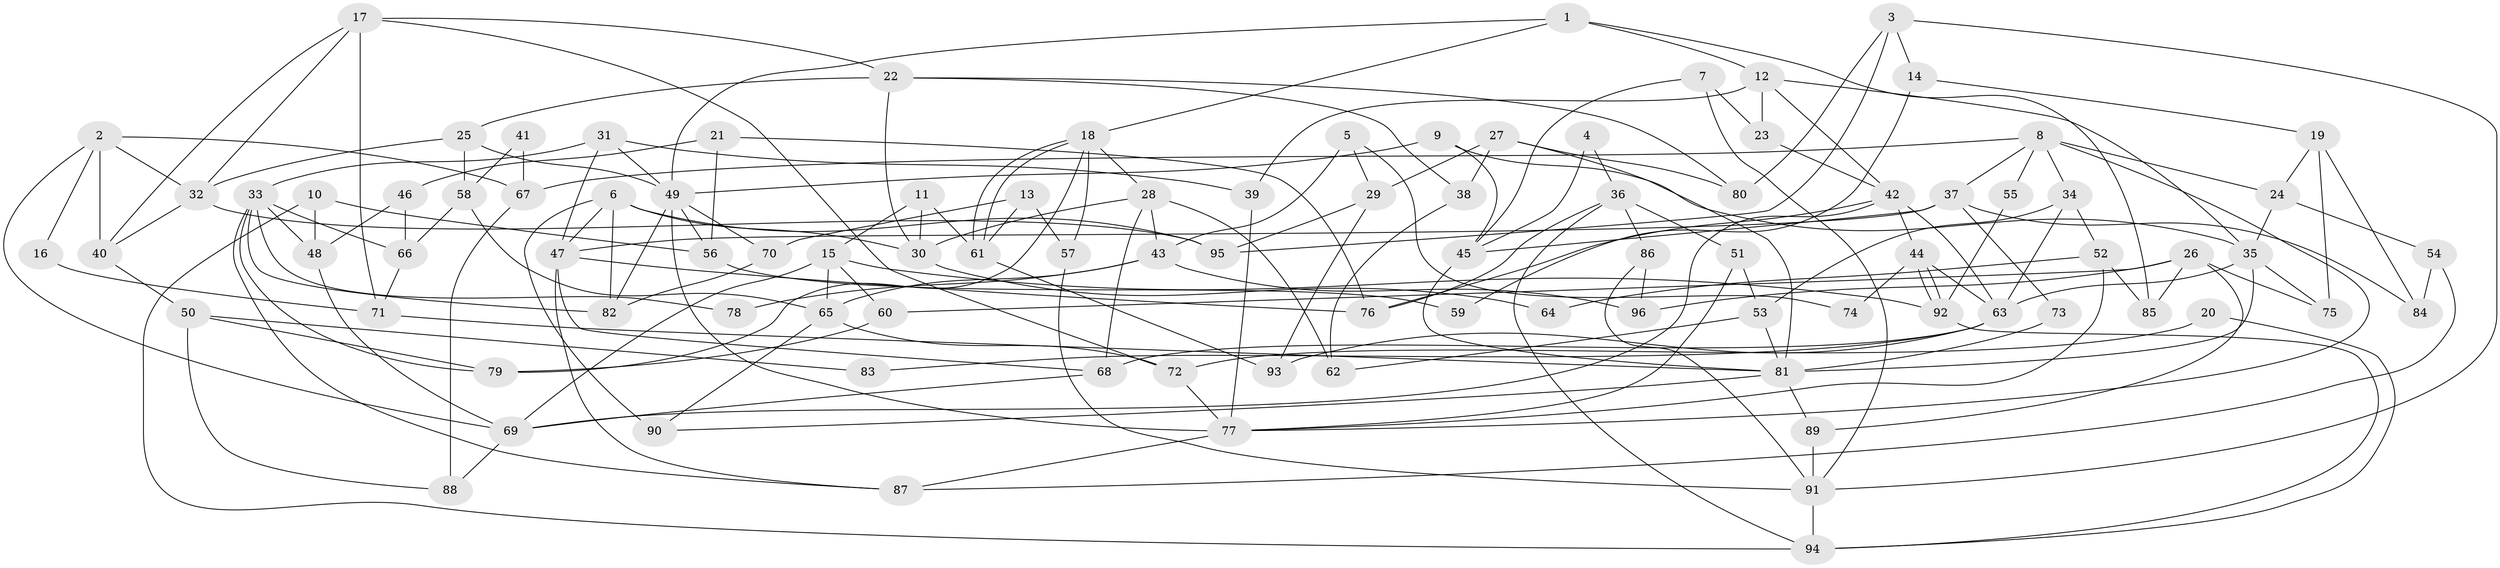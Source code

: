// coarse degree distribution, {4: 0.23684210526315788, 5: 0.15789473684210525, 2: 0.10526315789473684, 3: 0.15789473684210525, 6: 0.13157894736842105, 7: 0.10526315789473684, 12: 0.02631578947368421, 14: 0.02631578947368421, 9: 0.05263157894736842}
// Generated by graph-tools (version 1.1) at 2025/53/03/04/25 21:53:36]
// undirected, 96 vertices, 192 edges
graph export_dot {
graph [start="1"]
  node [color=gray90,style=filled];
  1;
  2;
  3;
  4;
  5;
  6;
  7;
  8;
  9;
  10;
  11;
  12;
  13;
  14;
  15;
  16;
  17;
  18;
  19;
  20;
  21;
  22;
  23;
  24;
  25;
  26;
  27;
  28;
  29;
  30;
  31;
  32;
  33;
  34;
  35;
  36;
  37;
  38;
  39;
  40;
  41;
  42;
  43;
  44;
  45;
  46;
  47;
  48;
  49;
  50;
  51;
  52;
  53;
  54;
  55;
  56;
  57;
  58;
  59;
  60;
  61;
  62;
  63;
  64;
  65;
  66;
  67;
  68;
  69;
  70;
  71;
  72;
  73;
  74;
  75;
  76;
  77;
  78;
  79;
  80;
  81;
  82;
  83;
  84;
  85;
  86;
  87;
  88;
  89;
  90;
  91;
  92;
  93;
  94;
  95;
  96;
  1 -- 18;
  1 -- 12;
  1 -- 49;
  1 -- 85;
  2 -- 69;
  2 -- 40;
  2 -- 16;
  2 -- 32;
  2 -- 67;
  3 -- 91;
  3 -- 95;
  3 -- 14;
  3 -- 80;
  4 -- 36;
  4 -- 45;
  5 -- 29;
  5 -- 43;
  5 -- 74;
  6 -- 47;
  6 -- 82;
  6 -- 30;
  6 -- 90;
  6 -- 95;
  7 -- 45;
  7 -- 23;
  7 -- 91;
  8 -- 77;
  8 -- 34;
  8 -- 24;
  8 -- 37;
  8 -- 55;
  8 -- 67;
  9 -- 45;
  9 -- 35;
  9 -- 49;
  10 -- 48;
  10 -- 94;
  10 -- 56;
  11 -- 30;
  11 -- 61;
  11 -- 15;
  12 -- 42;
  12 -- 35;
  12 -- 23;
  12 -- 39;
  13 -- 57;
  13 -- 61;
  13 -- 70;
  14 -- 19;
  14 -- 59;
  15 -- 69;
  15 -- 60;
  15 -- 65;
  15 -- 92;
  16 -- 71;
  17 -- 32;
  17 -- 72;
  17 -- 22;
  17 -- 40;
  17 -- 71;
  18 -- 61;
  18 -- 61;
  18 -- 28;
  18 -- 57;
  18 -- 79;
  19 -- 75;
  19 -- 84;
  19 -- 24;
  20 -- 94;
  20 -- 72;
  21 -- 46;
  21 -- 56;
  21 -- 76;
  22 -- 38;
  22 -- 25;
  22 -- 30;
  22 -- 80;
  23 -- 42;
  24 -- 35;
  24 -- 54;
  25 -- 49;
  25 -- 32;
  25 -- 58;
  26 -- 89;
  26 -- 60;
  26 -- 75;
  26 -- 85;
  26 -- 96;
  27 -- 80;
  27 -- 81;
  27 -- 29;
  27 -- 38;
  28 -- 30;
  28 -- 68;
  28 -- 43;
  28 -- 62;
  29 -- 95;
  29 -- 93;
  30 -- 64;
  31 -- 49;
  31 -- 33;
  31 -- 39;
  31 -- 47;
  32 -- 40;
  32 -- 95;
  33 -- 87;
  33 -- 82;
  33 -- 48;
  33 -- 66;
  33 -- 78;
  33 -- 79;
  34 -- 63;
  34 -- 52;
  34 -- 53;
  35 -- 81;
  35 -- 63;
  35 -- 75;
  36 -- 94;
  36 -- 76;
  36 -- 51;
  36 -- 86;
  37 -- 47;
  37 -- 45;
  37 -- 73;
  37 -- 84;
  38 -- 62;
  39 -- 77;
  40 -- 50;
  41 -- 58;
  41 -- 67;
  42 -- 76;
  42 -- 63;
  42 -- 44;
  42 -- 69;
  43 -- 65;
  43 -- 78;
  43 -- 96;
  44 -- 92;
  44 -- 92;
  44 -- 63;
  44 -- 74;
  45 -- 81;
  46 -- 48;
  46 -- 66;
  47 -- 68;
  47 -- 76;
  47 -- 87;
  48 -- 69;
  49 -- 56;
  49 -- 70;
  49 -- 77;
  49 -- 82;
  50 -- 79;
  50 -- 83;
  50 -- 88;
  51 -- 77;
  51 -- 53;
  52 -- 85;
  52 -- 77;
  52 -- 64;
  53 -- 62;
  53 -- 81;
  54 -- 87;
  54 -- 84;
  55 -- 92;
  56 -- 59;
  57 -- 91;
  58 -- 65;
  58 -- 66;
  60 -- 79;
  61 -- 93;
  63 -- 68;
  63 -- 83;
  63 -- 93;
  65 -- 90;
  65 -- 72;
  66 -- 71;
  67 -- 88;
  68 -- 69;
  69 -- 88;
  70 -- 82;
  71 -- 81;
  72 -- 77;
  73 -- 81;
  77 -- 87;
  81 -- 89;
  81 -- 90;
  86 -- 96;
  86 -- 91;
  89 -- 91;
  91 -- 94;
  92 -- 94;
}
